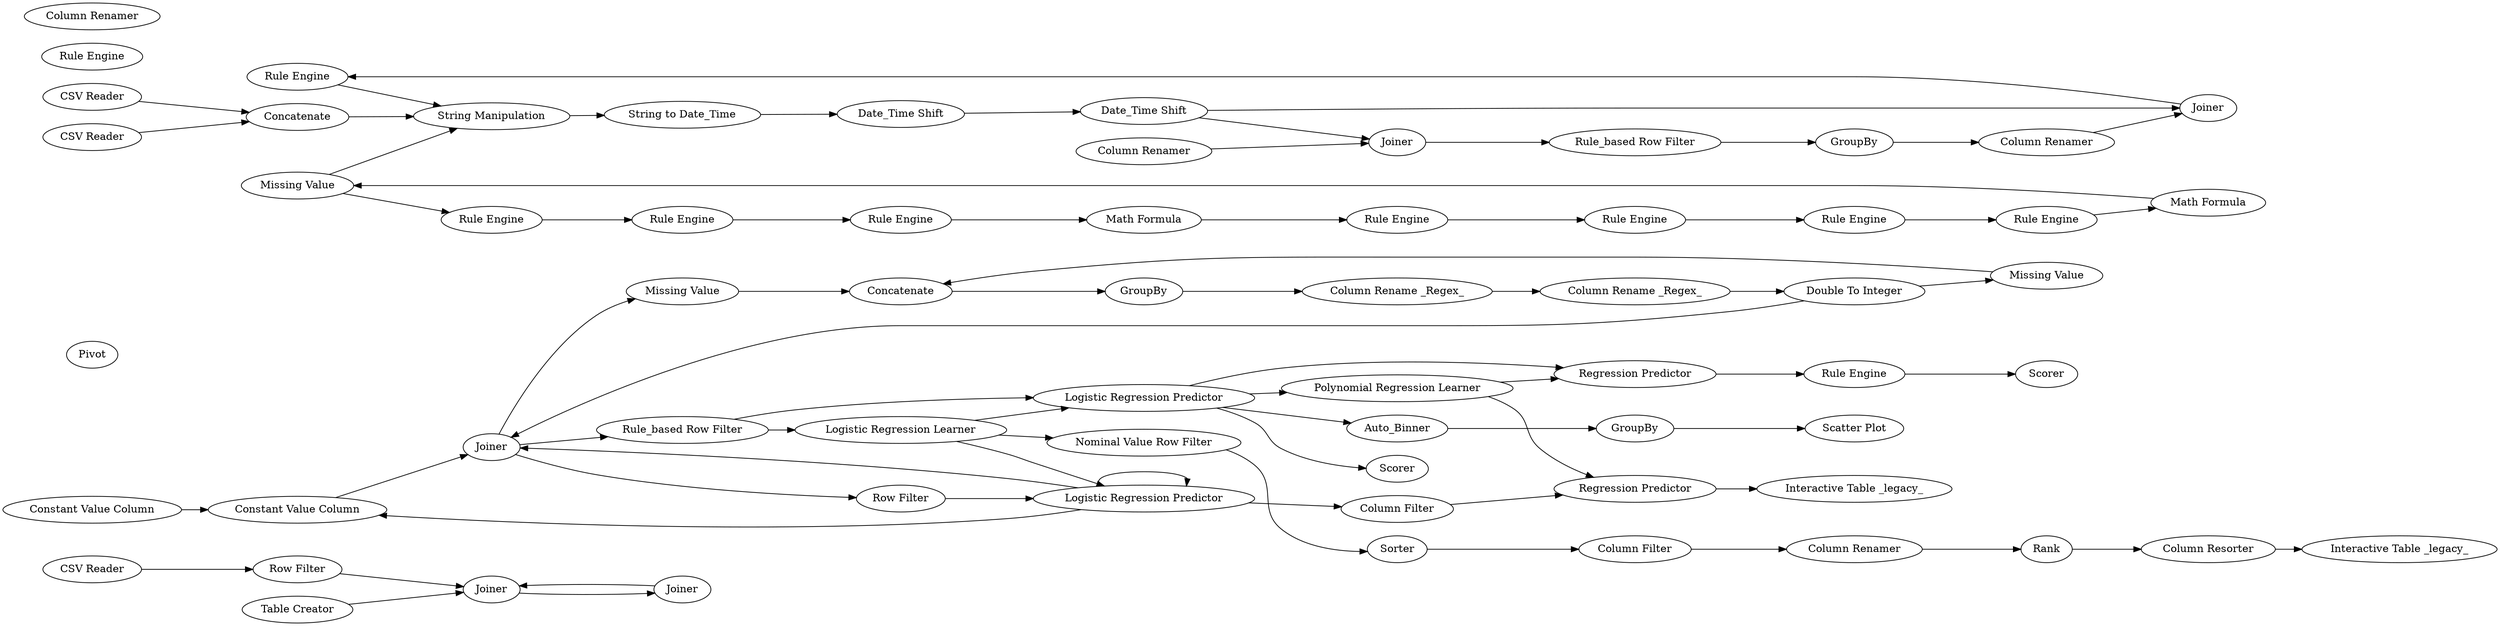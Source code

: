 digraph {
	1 [label="CSV Reader"]
	2 [label="Row Filter"]
	8 [label="Constant Value Column"]
	44 [label=Pivot]
	45 [label=Pivot]
	46 [label="Constant Value Column"]
	47 [label=Concatenate]
	48 [label=GroupBy]
	49 [label="Missing Value"]
	50 [label="Missing Value"]
	52 [label="Column Rename _Regex_"]
	53 [label="Column Rename _Regex_"]
	54 [label="Double To Integer"]
	45 [label=Joiner]
	919 [label="Rule_based Row Filter"]
	1184 [label="Logistic Regression Predictor"]
	1185 [label=Scorer]
	1202 [label="Row Filter"]
	1223 [label="Regression Predictor"]
	1227 [label=Scorer]
	1232 [label="Rule Engine"]
	1238 [label="Polynomial Regression Learner"]
	1239 [label=GroupBy]
	1241 [label=Auto_Binner]
	1242 [label="Scatter Plot"]
	1186 [label="Nominal Value Row Filter"]
	1187 [label=Sorter]
	1190 [label="Column Renamer"]
	1191 [label="Column Filter"]
	1192 [label=Rank]
	1193 [label="Column Resorter"]
	1276 [label="Table Creator"]
	1099 [label="Rule Engine"]
	1289 [label=Joiner]
	1291 [label="String Manipulation"]
	1292 [label="String to Date_Time"]
	1294 [label="Date_Time Shift"]
	1295 [label="Rule_based Row Filter"]
	1296 [label=GroupBy]
	1297 [label="Column Renamer"]
	1298 [label=Joiner]
	1299 [label="Date_Time Shift"]
	1302 [label="Column Renamer"]
	1303 [label="Rule Engine"]
	1304 [label="Rule Engine"]
	1304 [label="Logistic Regression Predictor"]
	1307 [label="Column Filter"]
	1308 [label="Regression Predictor"]
	921 [label="Rule Engine"]
	1095 [label="Math Formula"]
	1096 [label="Missing Value"]
	1097 [label="Rule Engine"]
	1098 [label="Rule Engine"]
	1100 [label="Rule Engine"]
	1101 [label="Rule Engine"]
	1102 [label="Rule Engine"]
	1318 [label=Joiner]
	1319 [label=Joiner]
	1320 [label="Column Renamer"]
	1321 [label="Rule Engine"]
	1322 [label="Math Formula"]
	1328 [label="Logistic Regression Learner"]
	1333 [label=Concatenate]
	1334 [label="Interactive Table _legacy_"]
	1335 [label="Interactive Table _legacy_"]
	1337 [label="CSV Reader"]
	1338 [label="CSV Reader"]
	8 -> 45
	54 -> 49
	45 -> 50
	46 -> 8
	47 -> 48
	48 -> 52
	49 -> 47
	50 -> 47
	52 -> 53
	53 -> 54
	1186 -> 1187
	1187 -> 1191
	1190 -> 1192
	1191 -> 1190
	1192 -> 1193
	1099 -> 1291
	1289 -> 1295
	1291 -> 1292
	1292 -> 1299
	1294 -> 1289
	1294 -> 1298
	1295 -> 1296
	1296 -> 1297
	1297 -> 1298
	1298 -> 1099
	1299 -> 1294
	1302 -> 1289
	1304 -> 1304
	921 -> 1095
	1095 -> 1100
	1097 -> 921
	1098 -> 1102
	1100 -> 1101
	1101 -> 1098
	1102 -> 1322
	1318 -> 1319
	1319 -> 1318
	1096 -> 1321
	1321 -> 1097
	1322 -> 1096
	1 -> 2
	2 -> 1318
	54 -> 45
	45 -> 1202
	45 -> 919
	919 -> 1328
	919 -> 1184
	1184 -> 1185
	1184 -> 1223
	1184 -> 1238
	1184 -> 1241
	1202 -> 1304
	1223 -> 1232
	1232 -> 1227
	1238 -> 1308
	1238 -> 1223
	1239 -> 1242
	1241 -> 1239
	1193 -> 1334
	1276 -> 1318
	1304 -> 45
	1304 -> 8
	1304 -> 1307
	1307 -> 1308
	1308 -> 1335
	1096 -> 1291
	1328 -> 1184
	1328 -> 1304
	1328 -> 1186
	1333 -> 1291
	1337 -> 1333
	1338 -> 1333
	rankdir=LR
}
